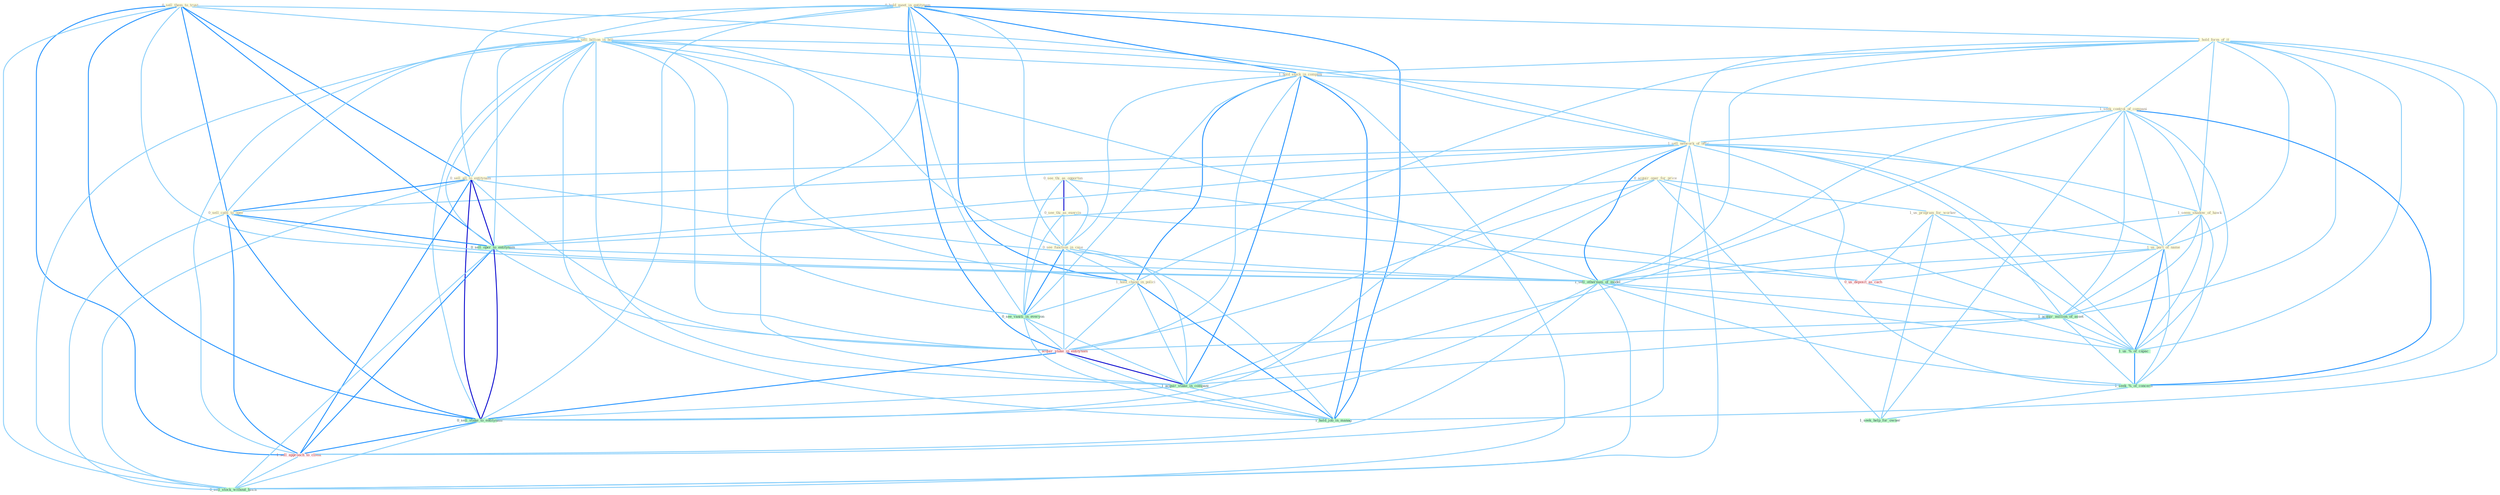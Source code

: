 Graph G{ 
    node
    [shape=polygon,style=filled,width=.5,height=.06,color="#BDFCC9",fixedsize=true,fontsize=4,
    fontcolor="#2f4f4f"];
    {node
    [color="#ffffe0", fontcolor="#8b7d6b"] "0_see_thi_as_opportun " "0_sell_them_to_trust " "0_hold_meet_in_entitynam " "0_see_thi_as_exercis " "1_sell_billion_in_bill " "0_acquir_oper_for_price " "1_hold_form_of_it " "1_us_program_for_worker " "1_hold_stock_in_compani " "1_seek_control_of_compani " "1_sell_network_of_offic " "0_see_function_in_case " "0_sell_all_to_entitynam " "1_seem_shadow_of_hawk " "0_sell_cattl_to_oper " "1_us_part_of_name " "1_hold_chang_in_polici "}
{node [color="#fff0f5", fontcolor="#b22222"] "0_us_deposit_as_cach " "1_acquir_stake_in_entitynam " "1_sell_approach_to_client "}
edge [color="#B0E2FF"];

	"0_see_thi_as_opportun " -- "0_see_thi_as_exercis " [w="3", color="#0000cd" , len=0.6];
	"0_see_thi_as_opportun " -- "0_see_function_in_case " [w="1", color="#87cefa" ];
	"0_see_thi_as_opportun " -- "0_see_vaniti_in_everyon " [w="1", color="#87cefa" ];
	"0_see_thi_as_opportun " -- "0_us_deposit_as_cach " [w="1", color="#87cefa" ];
	"0_sell_them_to_trust " -- "1_sell_billion_in_bill " [w="1", color="#87cefa" ];
	"0_sell_them_to_trust " -- "1_sell_network_of_offic " [w="1", color="#87cefa" ];
	"0_sell_them_to_trust " -- "0_sell_all_to_entitynam " [w="2", color="#1e90ff" , len=0.8];
	"0_sell_them_to_trust " -- "0_sell_cattl_to_oper " [w="2", color="#1e90ff" , len=0.8];
	"0_sell_them_to_trust " -- "0_sell_oper_to_entitynam " [w="2", color="#1e90ff" , len=0.8];
	"0_sell_them_to_trust " -- "1_sell_othernum_of_model " [w="1", color="#87cefa" ];
	"0_sell_them_to_trust " -- "0_sell_stake_to_entitynam " [w="2", color="#1e90ff" , len=0.8];
	"0_sell_them_to_trust " -- "1_sell_approach_to_client " [w="2", color="#1e90ff" , len=0.8];
	"0_sell_them_to_trust " -- "0_sell_stock_without_hitch " [w="1", color="#87cefa" ];
	"0_hold_meet_in_entitynam " -- "1_sell_billion_in_bill " [w="1", color="#87cefa" ];
	"0_hold_meet_in_entitynam " -- "1_hold_form_of_it " [w="1", color="#87cefa" ];
	"0_hold_meet_in_entitynam " -- "1_hold_stock_in_compani " [w="2", color="#1e90ff" , len=0.8];
	"0_hold_meet_in_entitynam " -- "0_see_function_in_case " [w="1", color="#87cefa" ];
	"0_hold_meet_in_entitynam " -- "0_sell_all_to_entitynam " [w="1", color="#87cefa" ];
	"0_hold_meet_in_entitynam " -- "1_hold_chang_in_polici " [w="2", color="#1e90ff" , len=0.8];
	"0_hold_meet_in_entitynam " -- "0_sell_oper_to_entitynam " [w="1", color="#87cefa" ];
	"0_hold_meet_in_entitynam " -- "0_see_vaniti_in_everyon " [w="1", color="#87cefa" ];
	"0_hold_meet_in_entitynam " -- "1_acquir_stake_in_entitynam " [w="2", color="#1e90ff" , len=0.8];
	"0_hold_meet_in_entitynam " -- "1_acquir_stake_in_compani " [w="1", color="#87cefa" ];
	"0_hold_meet_in_entitynam " -- "0_sell_stake_to_entitynam " [w="1", color="#87cefa" ];
	"0_hold_meet_in_entitynam " -- "1_hold_job_in_manag " [w="2", color="#1e90ff" , len=0.8];
	"0_see_thi_as_exercis " -- "0_see_function_in_case " [w="1", color="#87cefa" ];
	"0_see_thi_as_exercis " -- "0_see_vaniti_in_everyon " [w="1", color="#87cefa" ];
	"0_see_thi_as_exercis " -- "0_us_deposit_as_cach " [w="1", color="#87cefa" ];
	"1_sell_billion_in_bill " -- "1_hold_stock_in_compani " [w="1", color="#87cefa" ];
	"1_sell_billion_in_bill " -- "1_sell_network_of_offic " [w="1", color="#87cefa" ];
	"1_sell_billion_in_bill " -- "0_see_function_in_case " [w="1", color="#87cefa" ];
	"1_sell_billion_in_bill " -- "0_sell_all_to_entitynam " [w="1", color="#87cefa" ];
	"1_sell_billion_in_bill " -- "0_sell_cattl_to_oper " [w="1", color="#87cefa" ];
	"1_sell_billion_in_bill " -- "1_hold_chang_in_polici " [w="1", color="#87cefa" ];
	"1_sell_billion_in_bill " -- "0_sell_oper_to_entitynam " [w="1", color="#87cefa" ];
	"1_sell_billion_in_bill " -- "1_sell_othernum_of_model " [w="1", color="#87cefa" ];
	"1_sell_billion_in_bill " -- "0_see_vaniti_in_everyon " [w="1", color="#87cefa" ];
	"1_sell_billion_in_bill " -- "1_acquir_stake_in_entitynam " [w="1", color="#87cefa" ];
	"1_sell_billion_in_bill " -- "1_acquir_stake_in_compani " [w="1", color="#87cefa" ];
	"1_sell_billion_in_bill " -- "0_sell_stake_to_entitynam " [w="1", color="#87cefa" ];
	"1_sell_billion_in_bill " -- "1_sell_approach_to_client " [w="1", color="#87cefa" ];
	"1_sell_billion_in_bill " -- "1_hold_job_in_manag " [w="1", color="#87cefa" ];
	"1_sell_billion_in_bill " -- "0_sell_stock_without_hitch " [w="1", color="#87cefa" ];
	"0_acquir_oper_for_price " -- "1_us_program_for_worker " [w="1", color="#87cefa" ];
	"0_acquir_oper_for_price " -- "0_sell_oper_to_entitynam " [w="1", color="#87cefa" ];
	"0_acquir_oper_for_price " -- "1_acquir_million_of_asset " [w="1", color="#87cefa" ];
	"0_acquir_oper_for_price " -- "1_acquir_stake_in_entitynam " [w="1", color="#87cefa" ];
	"0_acquir_oper_for_price " -- "1_acquir_stake_in_compani " [w="1", color="#87cefa" ];
	"0_acquir_oper_for_price " -- "1_seek_help_for_owner " [w="1", color="#87cefa" ];
	"1_hold_form_of_it " -- "1_hold_stock_in_compani " [w="1", color="#87cefa" ];
	"1_hold_form_of_it " -- "1_seek_control_of_compani " [w="1", color="#87cefa" ];
	"1_hold_form_of_it " -- "1_sell_network_of_offic " [w="1", color="#87cefa" ];
	"1_hold_form_of_it " -- "1_seem_shadow_of_hawk " [w="1", color="#87cefa" ];
	"1_hold_form_of_it " -- "1_us_part_of_name " [w="1", color="#87cefa" ];
	"1_hold_form_of_it " -- "1_hold_chang_in_polici " [w="1", color="#87cefa" ];
	"1_hold_form_of_it " -- "1_sell_othernum_of_model " [w="1", color="#87cefa" ];
	"1_hold_form_of_it " -- "1_acquir_million_of_asset " [w="1", color="#87cefa" ];
	"1_hold_form_of_it " -- "1_us_%_of_capac " [w="1", color="#87cefa" ];
	"1_hold_form_of_it " -- "1_hold_job_in_manag " [w="1", color="#87cefa" ];
	"1_hold_form_of_it " -- "1_seek_%_of_concern " [w="1", color="#87cefa" ];
	"1_us_program_for_worker " -- "1_us_part_of_name " [w="1", color="#87cefa" ];
	"1_us_program_for_worker " -- "0_us_deposit_as_cach " [w="1", color="#87cefa" ];
	"1_us_program_for_worker " -- "1_us_%_of_capac " [w="1", color="#87cefa" ];
	"1_us_program_for_worker " -- "1_seek_help_for_owner " [w="1", color="#87cefa" ];
	"1_hold_stock_in_compani " -- "1_seek_control_of_compani " [w="1", color="#87cefa" ];
	"1_hold_stock_in_compani " -- "0_see_function_in_case " [w="1", color="#87cefa" ];
	"1_hold_stock_in_compani " -- "1_hold_chang_in_polici " [w="2", color="#1e90ff" , len=0.8];
	"1_hold_stock_in_compani " -- "0_see_vaniti_in_everyon " [w="1", color="#87cefa" ];
	"1_hold_stock_in_compani " -- "1_acquir_stake_in_entitynam " [w="1", color="#87cefa" ];
	"1_hold_stock_in_compani " -- "1_acquir_stake_in_compani " [w="2", color="#1e90ff" , len=0.8];
	"1_hold_stock_in_compani " -- "1_hold_job_in_manag " [w="2", color="#1e90ff" , len=0.8];
	"1_hold_stock_in_compani " -- "0_sell_stock_without_hitch " [w="1", color="#87cefa" ];
	"1_seek_control_of_compani " -- "1_sell_network_of_offic " [w="1", color="#87cefa" ];
	"1_seek_control_of_compani " -- "1_seem_shadow_of_hawk " [w="1", color="#87cefa" ];
	"1_seek_control_of_compani " -- "1_us_part_of_name " [w="1", color="#87cefa" ];
	"1_seek_control_of_compani " -- "1_sell_othernum_of_model " [w="1", color="#87cefa" ];
	"1_seek_control_of_compani " -- "1_acquir_million_of_asset " [w="1", color="#87cefa" ];
	"1_seek_control_of_compani " -- "1_acquir_stake_in_compani " [w="1", color="#87cefa" ];
	"1_seek_control_of_compani " -- "1_us_%_of_capac " [w="1", color="#87cefa" ];
	"1_seek_control_of_compani " -- "1_seek_%_of_concern " [w="2", color="#1e90ff" , len=0.8];
	"1_seek_control_of_compani " -- "1_seek_help_for_owner " [w="1", color="#87cefa" ];
	"1_sell_network_of_offic " -- "0_sell_all_to_entitynam " [w="1", color="#87cefa" ];
	"1_sell_network_of_offic " -- "1_seem_shadow_of_hawk " [w="1", color="#87cefa" ];
	"1_sell_network_of_offic " -- "0_sell_cattl_to_oper " [w="1", color="#87cefa" ];
	"1_sell_network_of_offic " -- "1_us_part_of_name " [w="1", color="#87cefa" ];
	"1_sell_network_of_offic " -- "0_sell_oper_to_entitynam " [w="1", color="#87cefa" ];
	"1_sell_network_of_offic " -- "1_sell_othernum_of_model " [w="2", color="#1e90ff" , len=0.8];
	"1_sell_network_of_offic " -- "1_acquir_million_of_asset " [w="1", color="#87cefa" ];
	"1_sell_network_of_offic " -- "0_sell_stake_to_entitynam " [w="1", color="#87cefa" ];
	"1_sell_network_of_offic " -- "1_us_%_of_capac " [w="1", color="#87cefa" ];
	"1_sell_network_of_offic " -- "1_sell_approach_to_client " [w="1", color="#87cefa" ];
	"1_sell_network_of_offic " -- "0_sell_stock_without_hitch " [w="1", color="#87cefa" ];
	"1_sell_network_of_offic " -- "1_seek_%_of_concern " [w="1", color="#87cefa" ];
	"0_see_function_in_case " -- "1_hold_chang_in_polici " [w="1", color="#87cefa" ];
	"0_see_function_in_case " -- "0_see_vaniti_in_everyon " [w="2", color="#1e90ff" , len=0.8];
	"0_see_function_in_case " -- "1_acquir_stake_in_entitynam " [w="1", color="#87cefa" ];
	"0_see_function_in_case " -- "1_acquir_stake_in_compani " [w="1", color="#87cefa" ];
	"0_see_function_in_case " -- "1_hold_job_in_manag " [w="1", color="#87cefa" ];
	"0_sell_all_to_entitynam " -- "0_sell_cattl_to_oper " [w="2", color="#1e90ff" , len=0.8];
	"0_sell_all_to_entitynam " -- "0_sell_oper_to_entitynam " [w="3", color="#0000cd" , len=0.6];
	"0_sell_all_to_entitynam " -- "1_sell_othernum_of_model " [w="1", color="#87cefa" ];
	"0_sell_all_to_entitynam " -- "1_acquir_stake_in_entitynam " [w="1", color="#87cefa" ];
	"0_sell_all_to_entitynam " -- "0_sell_stake_to_entitynam " [w="3", color="#0000cd" , len=0.6];
	"0_sell_all_to_entitynam " -- "1_sell_approach_to_client " [w="2", color="#1e90ff" , len=0.8];
	"0_sell_all_to_entitynam " -- "0_sell_stock_without_hitch " [w="1", color="#87cefa" ];
	"1_seem_shadow_of_hawk " -- "1_us_part_of_name " [w="1", color="#87cefa" ];
	"1_seem_shadow_of_hawk " -- "1_sell_othernum_of_model " [w="1", color="#87cefa" ];
	"1_seem_shadow_of_hawk " -- "1_acquir_million_of_asset " [w="1", color="#87cefa" ];
	"1_seem_shadow_of_hawk " -- "1_us_%_of_capac " [w="1", color="#87cefa" ];
	"1_seem_shadow_of_hawk " -- "1_seek_%_of_concern " [w="1", color="#87cefa" ];
	"0_sell_cattl_to_oper " -- "0_sell_oper_to_entitynam " [w="2", color="#1e90ff" , len=0.8];
	"0_sell_cattl_to_oper " -- "1_sell_othernum_of_model " [w="1", color="#87cefa" ];
	"0_sell_cattl_to_oper " -- "0_sell_stake_to_entitynam " [w="2", color="#1e90ff" , len=0.8];
	"0_sell_cattl_to_oper " -- "1_sell_approach_to_client " [w="2", color="#1e90ff" , len=0.8];
	"0_sell_cattl_to_oper " -- "0_sell_stock_without_hitch " [w="1", color="#87cefa" ];
	"1_us_part_of_name " -- "1_sell_othernum_of_model " [w="1", color="#87cefa" ];
	"1_us_part_of_name " -- "1_acquir_million_of_asset " [w="1", color="#87cefa" ];
	"1_us_part_of_name " -- "0_us_deposit_as_cach " [w="1", color="#87cefa" ];
	"1_us_part_of_name " -- "1_us_%_of_capac " [w="2", color="#1e90ff" , len=0.8];
	"1_us_part_of_name " -- "1_seek_%_of_concern " [w="1", color="#87cefa" ];
	"1_hold_chang_in_polici " -- "0_see_vaniti_in_everyon " [w="1", color="#87cefa" ];
	"1_hold_chang_in_polici " -- "1_acquir_stake_in_entitynam " [w="1", color="#87cefa" ];
	"1_hold_chang_in_polici " -- "1_acquir_stake_in_compani " [w="1", color="#87cefa" ];
	"1_hold_chang_in_polici " -- "1_hold_job_in_manag " [w="2", color="#1e90ff" , len=0.8];
	"0_sell_oper_to_entitynam " -- "1_sell_othernum_of_model " [w="1", color="#87cefa" ];
	"0_sell_oper_to_entitynam " -- "1_acquir_stake_in_entitynam " [w="1", color="#87cefa" ];
	"0_sell_oper_to_entitynam " -- "0_sell_stake_to_entitynam " [w="3", color="#0000cd" , len=0.6];
	"0_sell_oper_to_entitynam " -- "1_sell_approach_to_client " [w="2", color="#1e90ff" , len=0.8];
	"0_sell_oper_to_entitynam " -- "0_sell_stock_without_hitch " [w="1", color="#87cefa" ];
	"1_sell_othernum_of_model " -- "1_acquir_million_of_asset " [w="1", color="#87cefa" ];
	"1_sell_othernum_of_model " -- "0_sell_stake_to_entitynam " [w="1", color="#87cefa" ];
	"1_sell_othernum_of_model " -- "1_us_%_of_capac " [w="1", color="#87cefa" ];
	"1_sell_othernum_of_model " -- "1_sell_approach_to_client " [w="1", color="#87cefa" ];
	"1_sell_othernum_of_model " -- "0_sell_stock_without_hitch " [w="1", color="#87cefa" ];
	"1_sell_othernum_of_model " -- "1_seek_%_of_concern " [w="1", color="#87cefa" ];
	"0_see_vaniti_in_everyon " -- "1_acquir_stake_in_entitynam " [w="1", color="#87cefa" ];
	"0_see_vaniti_in_everyon " -- "1_acquir_stake_in_compani " [w="1", color="#87cefa" ];
	"0_see_vaniti_in_everyon " -- "1_hold_job_in_manag " [w="1", color="#87cefa" ];
	"1_acquir_million_of_asset " -- "1_acquir_stake_in_entitynam " [w="1", color="#87cefa" ];
	"1_acquir_million_of_asset " -- "1_acquir_stake_in_compani " [w="1", color="#87cefa" ];
	"1_acquir_million_of_asset " -- "1_us_%_of_capac " [w="1", color="#87cefa" ];
	"1_acquir_million_of_asset " -- "1_seek_%_of_concern " [w="1", color="#87cefa" ];
	"0_us_deposit_as_cach " -- "1_us_%_of_capac " [w="1", color="#87cefa" ];
	"1_acquir_stake_in_entitynam " -- "1_acquir_stake_in_compani " [w="3", color="#0000cd" , len=0.6];
	"1_acquir_stake_in_entitynam " -- "0_sell_stake_to_entitynam " [w="2", color="#1e90ff" , len=0.8];
	"1_acquir_stake_in_entitynam " -- "1_hold_job_in_manag " [w="1", color="#87cefa" ];
	"1_acquir_stake_in_compani " -- "0_sell_stake_to_entitynam " [w="1", color="#87cefa" ];
	"1_acquir_stake_in_compani " -- "1_hold_job_in_manag " [w="1", color="#87cefa" ];
	"0_sell_stake_to_entitynam " -- "1_sell_approach_to_client " [w="2", color="#1e90ff" , len=0.8];
	"0_sell_stake_to_entitynam " -- "0_sell_stock_without_hitch " [w="1", color="#87cefa" ];
	"1_us_%_of_capac " -- "1_seek_%_of_concern " [w="2", color="#1e90ff" , len=0.8];
	"1_sell_approach_to_client " -- "0_sell_stock_without_hitch " [w="1", color="#87cefa" ];
	"1_seek_%_of_concern " -- "1_seek_help_for_owner " [w="1", color="#87cefa" ];
}